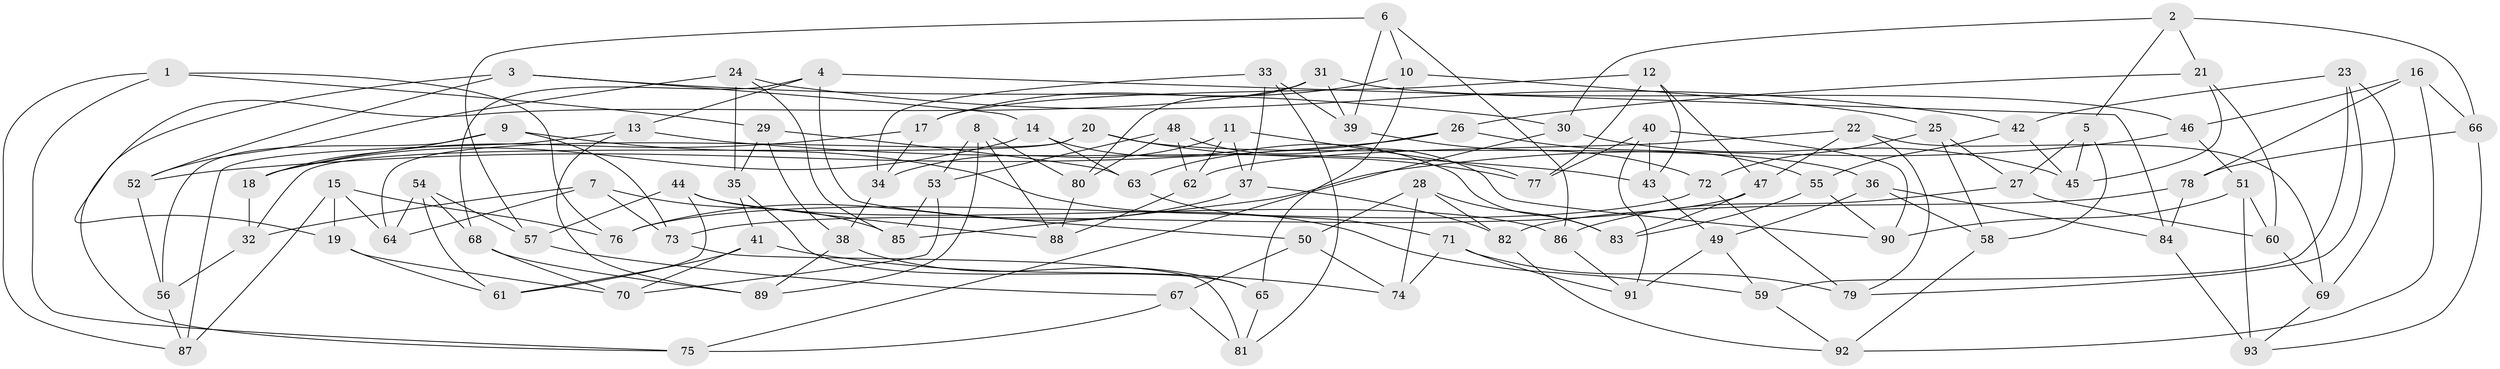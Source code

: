 // coarse degree distribution, {5: 0.11864406779661017, 4: 0.4067796610169492, 6: 0.4576271186440678, 3: 0.01694915254237288}
// Generated by graph-tools (version 1.1) at 2025/42/03/06/25 10:42:20]
// undirected, 93 vertices, 186 edges
graph export_dot {
graph [start="1"]
  node [color=gray90,style=filled];
  1;
  2;
  3;
  4;
  5;
  6;
  7;
  8;
  9;
  10;
  11;
  12;
  13;
  14;
  15;
  16;
  17;
  18;
  19;
  20;
  21;
  22;
  23;
  24;
  25;
  26;
  27;
  28;
  29;
  30;
  31;
  32;
  33;
  34;
  35;
  36;
  37;
  38;
  39;
  40;
  41;
  42;
  43;
  44;
  45;
  46;
  47;
  48;
  49;
  50;
  51;
  52;
  53;
  54;
  55;
  56;
  57;
  58;
  59;
  60;
  61;
  62;
  63;
  64;
  65;
  66;
  67;
  68;
  69;
  70;
  71;
  72;
  73;
  74;
  75;
  76;
  77;
  78;
  79;
  80;
  81;
  82;
  83;
  84;
  85;
  86;
  87;
  88;
  89;
  90;
  91;
  92;
  93;
  1 -- 29;
  1 -- 76;
  1 -- 87;
  1 -- 75;
  2 -- 5;
  2 -- 21;
  2 -- 30;
  2 -- 66;
  3 -- 30;
  3 -- 52;
  3 -- 14;
  3 -- 19;
  4 -- 84;
  4 -- 50;
  4 -- 13;
  4 -- 68;
  5 -- 58;
  5 -- 27;
  5 -- 45;
  6 -- 57;
  6 -- 10;
  6 -- 86;
  6 -- 39;
  7 -- 73;
  7 -- 32;
  7 -- 64;
  7 -- 85;
  8 -- 88;
  8 -- 53;
  8 -- 89;
  8 -- 80;
  9 -- 73;
  9 -- 59;
  9 -- 18;
  9 -- 56;
  10 -- 17;
  10 -- 25;
  10 -- 65;
  11 -- 37;
  11 -- 62;
  11 -- 77;
  11 -- 34;
  12 -- 47;
  12 -- 43;
  12 -- 17;
  12 -- 77;
  13 -- 87;
  13 -- 43;
  13 -- 89;
  14 -- 63;
  14 -- 18;
  14 -- 83;
  15 -- 19;
  15 -- 64;
  15 -- 76;
  15 -- 87;
  16 -- 66;
  16 -- 78;
  16 -- 92;
  16 -- 46;
  17 -- 18;
  17 -- 34;
  18 -- 32;
  19 -- 70;
  19 -- 61;
  20 -- 36;
  20 -- 32;
  20 -- 77;
  20 -- 64;
  21 -- 60;
  21 -- 45;
  21 -- 26;
  22 -- 69;
  22 -- 47;
  22 -- 62;
  22 -- 79;
  23 -- 42;
  23 -- 69;
  23 -- 59;
  23 -- 79;
  24 -- 52;
  24 -- 85;
  24 -- 42;
  24 -- 35;
  25 -- 58;
  25 -- 72;
  25 -- 27;
  26 -- 52;
  26 -- 63;
  26 -- 55;
  27 -- 60;
  27 -- 86;
  28 -- 74;
  28 -- 83;
  28 -- 82;
  28 -- 50;
  29 -- 63;
  29 -- 38;
  29 -- 35;
  30 -- 75;
  30 -- 45;
  31 -- 46;
  31 -- 80;
  31 -- 39;
  31 -- 75;
  32 -- 56;
  33 -- 81;
  33 -- 39;
  33 -- 34;
  33 -- 37;
  34 -- 38;
  35 -- 41;
  35 -- 65;
  36 -- 58;
  36 -- 84;
  36 -- 49;
  37 -- 76;
  37 -- 82;
  38 -- 89;
  38 -- 65;
  39 -- 72;
  40 -- 91;
  40 -- 90;
  40 -- 43;
  40 -- 77;
  41 -- 74;
  41 -- 61;
  41 -- 70;
  42 -- 45;
  42 -- 55;
  43 -- 49;
  44 -- 86;
  44 -- 88;
  44 -- 61;
  44 -- 57;
  46 -- 51;
  46 -- 85;
  47 -- 73;
  47 -- 83;
  48 -- 53;
  48 -- 80;
  48 -- 90;
  48 -- 62;
  49 -- 91;
  49 -- 59;
  50 -- 74;
  50 -- 67;
  51 -- 60;
  51 -- 93;
  51 -- 90;
  52 -- 56;
  53 -- 70;
  53 -- 85;
  54 -- 61;
  54 -- 64;
  54 -- 68;
  54 -- 57;
  55 -- 83;
  55 -- 90;
  56 -- 87;
  57 -- 67;
  58 -- 92;
  59 -- 92;
  60 -- 69;
  62 -- 88;
  63 -- 71;
  65 -- 81;
  66 -- 93;
  66 -- 78;
  67 -- 81;
  67 -- 75;
  68 -- 70;
  68 -- 89;
  69 -- 93;
  71 -- 91;
  71 -- 74;
  71 -- 79;
  72 -- 79;
  72 -- 76;
  73 -- 81;
  78 -- 82;
  78 -- 84;
  80 -- 88;
  82 -- 92;
  84 -- 93;
  86 -- 91;
}

